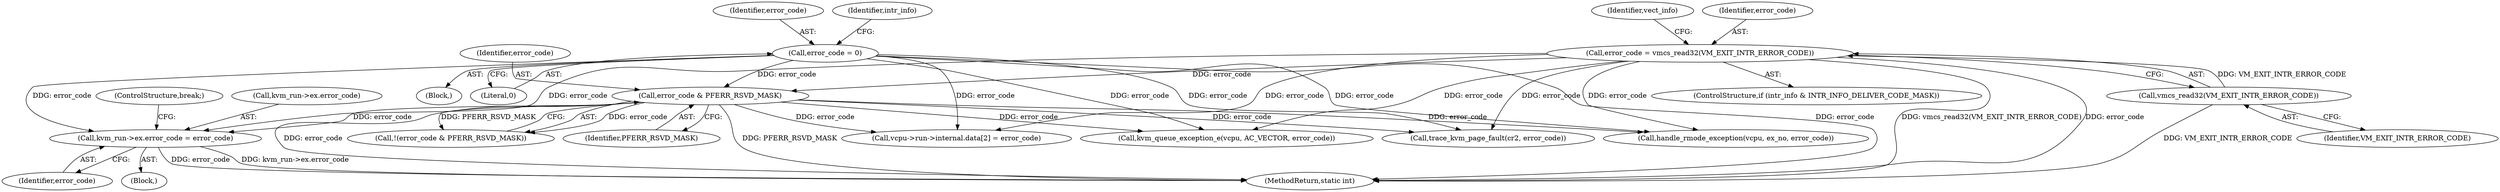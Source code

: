 digraph "0_linux_ef85b67385436ddc1998f45f1d6a210f935b3388@pointer" {
"1000444" [label="(Call,kvm_run->ex.error_code = error_code)"];
"1000184" [label="(Call,error_code = 0)"];
"1000205" [label="(Call,error_code & PFERR_RSVD_MASK)"];
"1000191" [label="(Call,error_code = vmcs_read32(VM_EXIT_INTR_ERROR_CODE))"];
"1000193" [label="(Call,vmcs_read32(VM_EXIT_INTR_ERROR_CODE))"];
"1000444" [label="(Call,kvm_run->ex.error_code = error_code)"];
"1000193" [label="(Call,vmcs_read32(VM_EXIT_INTR_ERROR_CODE))"];
"1000206" [label="(Identifier,error_code)"];
"1000204" [label="(Call,!(error_code & PFERR_RSVD_MASK))"];
"1000451" [label="(ControlStructure,break;)"];
"1000185" [label="(Identifier,error_code)"];
"1000187" [label="(ControlStructure,if (intr_info & INTR_INFO_DELIVER_CODE_MASK))"];
"1000450" [label="(Identifier,error_code)"];
"1000317" [label="(Block,)"];
"1000319" [label="(Call,kvm_queue_exception_e(vcpu, AC_VECTOR, error_code))"];
"1000194" [label="(Identifier,VM_EXIT_INTR_ERROR_CODE)"];
"1000198" [label="(Identifier,vect_info)"];
"1000205" [label="(Call,error_code & PFERR_RSVD_MASK)"];
"1000454" [label="(MethodReturn,static int)"];
"1000311" [label="(Call,handle_rmode_exception(vcpu, ex_no, error_code))"];
"1000184" [label="(Call,error_code = 0)"];
"1000256" [label="(Call,vcpu->run->internal.data[2] = error_code)"];
"1000445" [label="(Call,kvm_run->ex.error_code)"];
"1000108" [label="(Block,)"];
"1000189" [label="(Identifier,intr_info)"];
"1000191" [label="(Call,error_code = vmcs_read32(VM_EXIT_INTR_ERROR_CODE))"];
"1000186" [label="(Literal,0)"];
"1000192" [label="(Identifier,error_code)"];
"1000207" [label="(Identifier,PFERR_RSVD_MASK)"];
"1000279" [label="(Call,trace_kvm_page_fault(cr2, error_code))"];
"1000444" -> "1000317"  [label="AST: "];
"1000444" -> "1000450"  [label="CFG: "];
"1000445" -> "1000444"  [label="AST: "];
"1000450" -> "1000444"  [label="AST: "];
"1000451" -> "1000444"  [label="CFG: "];
"1000444" -> "1000454"  [label="DDG: error_code"];
"1000444" -> "1000454"  [label="DDG: kvm_run->ex.error_code"];
"1000184" -> "1000444"  [label="DDG: error_code"];
"1000205" -> "1000444"  [label="DDG: error_code"];
"1000191" -> "1000444"  [label="DDG: error_code"];
"1000184" -> "1000108"  [label="AST: "];
"1000184" -> "1000186"  [label="CFG: "];
"1000185" -> "1000184"  [label="AST: "];
"1000186" -> "1000184"  [label="AST: "];
"1000189" -> "1000184"  [label="CFG: "];
"1000184" -> "1000454"  [label="DDG: error_code"];
"1000184" -> "1000205"  [label="DDG: error_code"];
"1000184" -> "1000256"  [label="DDG: error_code"];
"1000184" -> "1000279"  [label="DDG: error_code"];
"1000184" -> "1000311"  [label="DDG: error_code"];
"1000184" -> "1000319"  [label="DDG: error_code"];
"1000205" -> "1000204"  [label="AST: "];
"1000205" -> "1000207"  [label="CFG: "];
"1000206" -> "1000205"  [label="AST: "];
"1000207" -> "1000205"  [label="AST: "];
"1000204" -> "1000205"  [label="CFG: "];
"1000205" -> "1000454"  [label="DDG: error_code"];
"1000205" -> "1000454"  [label="DDG: PFERR_RSVD_MASK"];
"1000205" -> "1000204"  [label="DDG: error_code"];
"1000205" -> "1000204"  [label="DDG: PFERR_RSVD_MASK"];
"1000191" -> "1000205"  [label="DDG: error_code"];
"1000205" -> "1000256"  [label="DDG: error_code"];
"1000205" -> "1000279"  [label="DDG: error_code"];
"1000205" -> "1000311"  [label="DDG: error_code"];
"1000205" -> "1000319"  [label="DDG: error_code"];
"1000191" -> "1000187"  [label="AST: "];
"1000191" -> "1000193"  [label="CFG: "];
"1000192" -> "1000191"  [label="AST: "];
"1000193" -> "1000191"  [label="AST: "];
"1000198" -> "1000191"  [label="CFG: "];
"1000191" -> "1000454"  [label="DDG: vmcs_read32(VM_EXIT_INTR_ERROR_CODE)"];
"1000191" -> "1000454"  [label="DDG: error_code"];
"1000193" -> "1000191"  [label="DDG: VM_EXIT_INTR_ERROR_CODE"];
"1000191" -> "1000256"  [label="DDG: error_code"];
"1000191" -> "1000279"  [label="DDG: error_code"];
"1000191" -> "1000311"  [label="DDG: error_code"];
"1000191" -> "1000319"  [label="DDG: error_code"];
"1000193" -> "1000194"  [label="CFG: "];
"1000194" -> "1000193"  [label="AST: "];
"1000193" -> "1000454"  [label="DDG: VM_EXIT_INTR_ERROR_CODE"];
}
